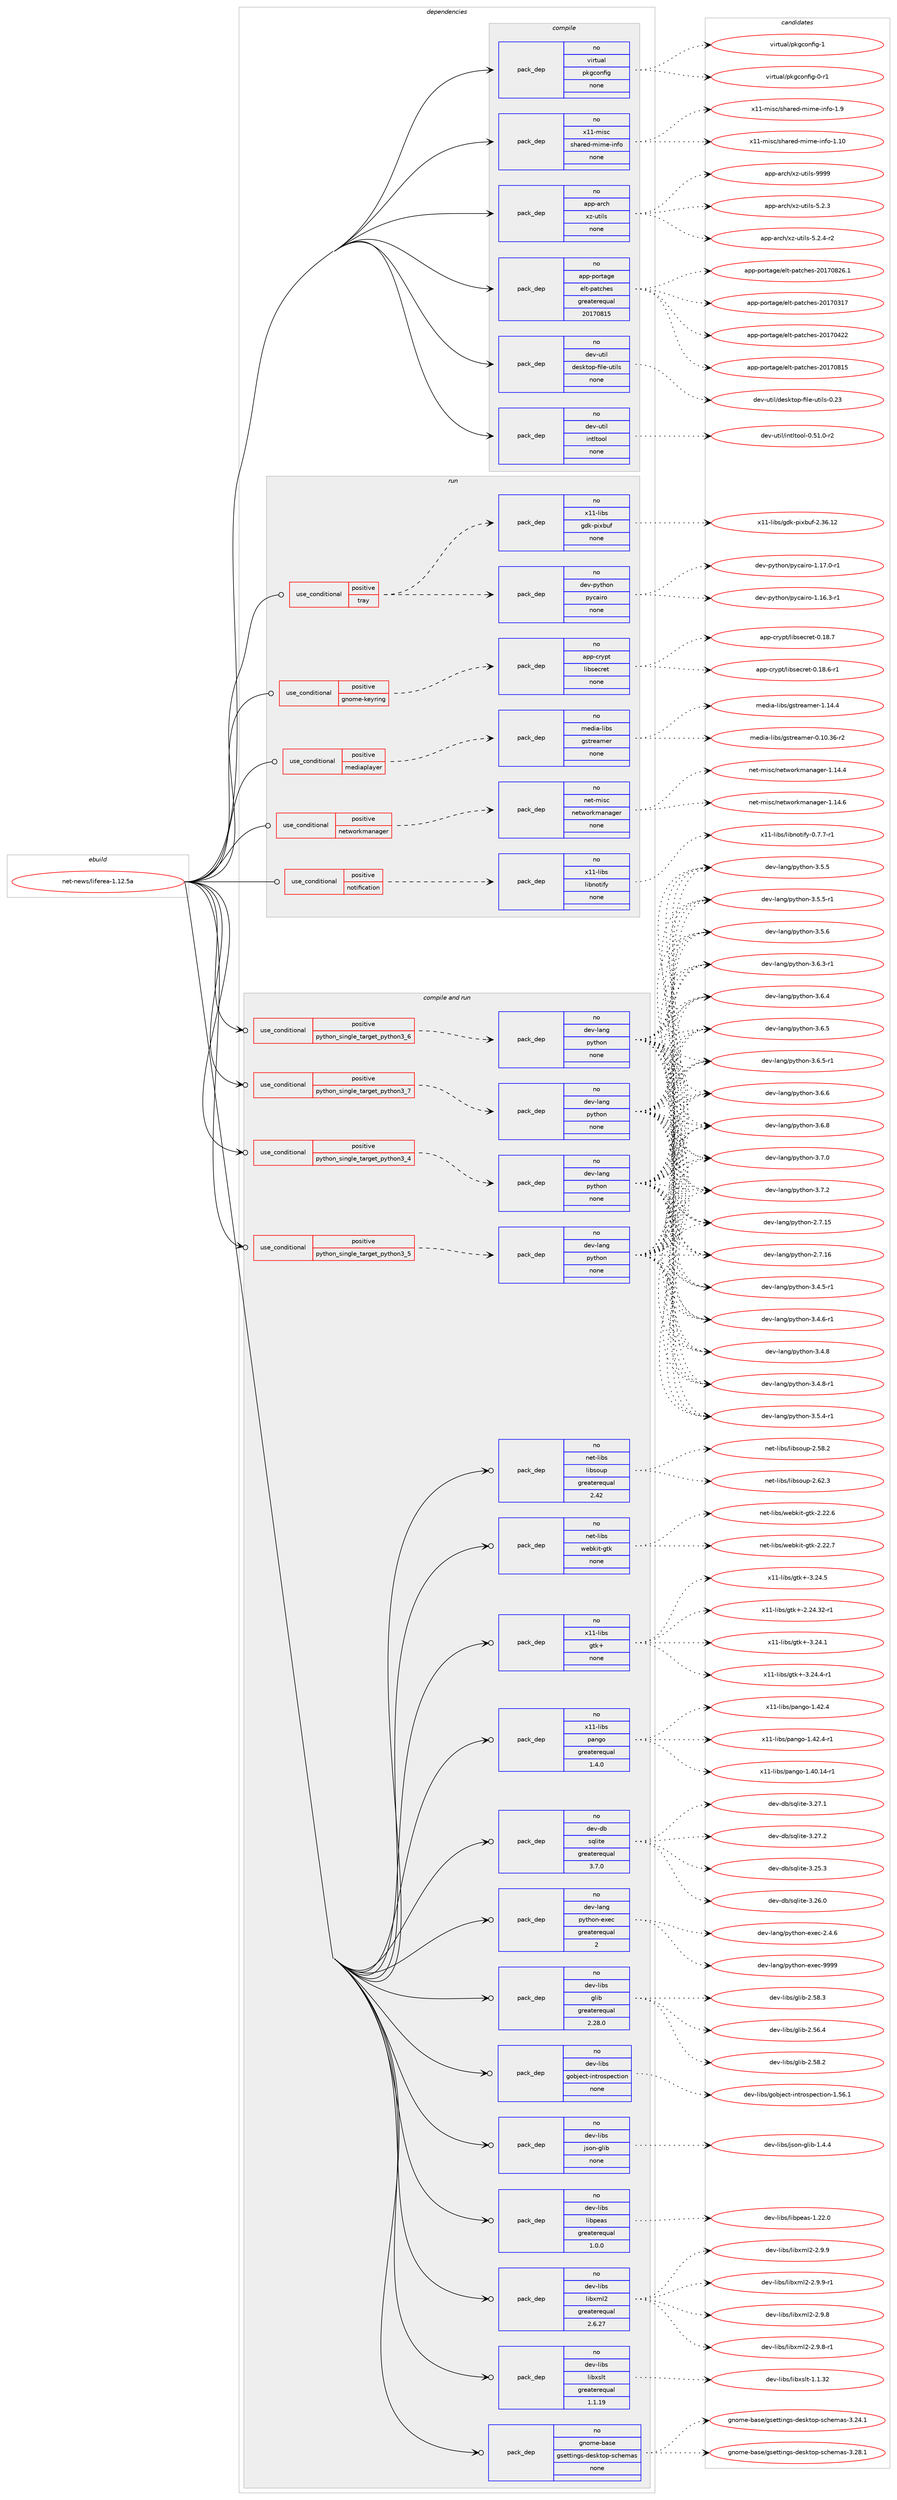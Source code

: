 digraph prolog {

# *************
# Graph options
# *************

newrank=true;
concentrate=true;
compound=true;
graph [rankdir=LR,fontname=Helvetica,fontsize=10,ranksep=1.5];#, ranksep=2.5, nodesep=0.2];
edge  [arrowhead=vee];
node  [fontname=Helvetica,fontsize=10];

# **********
# The ebuild
# **********

subgraph cluster_leftcol {
color=gray;
rank=same;
label=<<i>ebuild</i>>;
id [label="net-news/liferea-1.12.5a", color=red, width=4, href="../net-news/liferea-1.12.5a.svg"];
}

# ****************
# The dependencies
# ****************

subgraph cluster_midcol {
color=gray;
label=<<i>dependencies</i>>;
subgraph cluster_compile {
fillcolor="#eeeeee";
style=filled;
label=<<i>compile</i>>;
subgraph pack1197403 {
dependency1674584 [label=<<TABLE BORDER="0" CELLBORDER="1" CELLSPACING="0" CELLPADDING="4" WIDTH="220"><TR><TD ROWSPAN="6" CELLPADDING="30">pack_dep</TD></TR><TR><TD WIDTH="110">no</TD></TR><TR><TD>app-arch</TD></TR><TR><TD>xz-utils</TD></TR><TR><TD>none</TD></TR><TR><TD></TD></TR></TABLE>>, shape=none, color=blue];
}
id:e -> dependency1674584:w [weight=20,style="solid",arrowhead="vee"];
subgraph pack1197404 {
dependency1674585 [label=<<TABLE BORDER="0" CELLBORDER="1" CELLSPACING="0" CELLPADDING="4" WIDTH="220"><TR><TD ROWSPAN="6" CELLPADDING="30">pack_dep</TD></TR><TR><TD WIDTH="110">no</TD></TR><TR><TD>app-portage</TD></TR><TR><TD>elt-patches</TD></TR><TR><TD>greaterequal</TD></TR><TR><TD>20170815</TD></TR></TABLE>>, shape=none, color=blue];
}
id:e -> dependency1674585:w [weight=20,style="solid",arrowhead="vee"];
subgraph pack1197405 {
dependency1674586 [label=<<TABLE BORDER="0" CELLBORDER="1" CELLSPACING="0" CELLPADDING="4" WIDTH="220"><TR><TD ROWSPAN="6" CELLPADDING="30">pack_dep</TD></TR><TR><TD WIDTH="110">no</TD></TR><TR><TD>dev-util</TD></TR><TR><TD>desktop-file-utils</TD></TR><TR><TD>none</TD></TR><TR><TD></TD></TR></TABLE>>, shape=none, color=blue];
}
id:e -> dependency1674586:w [weight=20,style="solid",arrowhead="vee"];
subgraph pack1197406 {
dependency1674587 [label=<<TABLE BORDER="0" CELLBORDER="1" CELLSPACING="0" CELLPADDING="4" WIDTH="220"><TR><TD ROWSPAN="6" CELLPADDING="30">pack_dep</TD></TR><TR><TD WIDTH="110">no</TD></TR><TR><TD>dev-util</TD></TR><TR><TD>intltool</TD></TR><TR><TD>none</TD></TR><TR><TD></TD></TR></TABLE>>, shape=none, color=blue];
}
id:e -> dependency1674587:w [weight=20,style="solid",arrowhead="vee"];
subgraph pack1197407 {
dependency1674588 [label=<<TABLE BORDER="0" CELLBORDER="1" CELLSPACING="0" CELLPADDING="4" WIDTH="220"><TR><TD ROWSPAN="6" CELLPADDING="30">pack_dep</TD></TR><TR><TD WIDTH="110">no</TD></TR><TR><TD>virtual</TD></TR><TR><TD>pkgconfig</TD></TR><TR><TD>none</TD></TR><TR><TD></TD></TR></TABLE>>, shape=none, color=blue];
}
id:e -> dependency1674588:w [weight=20,style="solid",arrowhead="vee"];
subgraph pack1197408 {
dependency1674589 [label=<<TABLE BORDER="0" CELLBORDER="1" CELLSPACING="0" CELLPADDING="4" WIDTH="220"><TR><TD ROWSPAN="6" CELLPADDING="30">pack_dep</TD></TR><TR><TD WIDTH="110">no</TD></TR><TR><TD>x11-misc</TD></TR><TR><TD>shared-mime-info</TD></TR><TR><TD>none</TD></TR><TR><TD></TD></TR></TABLE>>, shape=none, color=blue];
}
id:e -> dependency1674589:w [weight=20,style="solid",arrowhead="vee"];
}
subgraph cluster_compileandrun {
fillcolor="#eeeeee";
style=filled;
label=<<i>compile and run</i>>;
subgraph cond449824 {
dependency1674590 [label=<<TABLE BORDER="0" CELLBORDER="1" CELLSPACING="0" CELLPADDING="4"><TR><TD ROWSPAN="3" CELLPADDING="10">use_conditional</TD></TR><TR><TD>positive</TD></TR><TR><TD>python_single_target_python3_4</TD></TR></TABLE>>, shape=none, color=red];
subgraph pack1197409 {
dependency1674591 [label=<<TABLE BORDER="0" CELLBORDER="1" CELLSPACING="0" CELLPADDING="4" WIDTH="220"><TR><TD ROWSPAN="6" CELLPADDING="30">pack_dep</TD></TR><TR><TD WIDTH="110">no</TD></TR><TR><TD>dev-lang</TD></TR><TR><TD>python</TD></TR><TR><TD>none</TD></TR><TR><TD></TD></TR></TABLE>>, shape=none, color=blue];
}
dependency1674590:e -> dependency1674591:w [weight=20,style="dashed",arrowhead="vee"];
}
id:e -> dependency1674590:w [weight=20,style="solid",arrowhead="odotvee"];
subgraph cond449825 {
dependency1674592 [label=<<TABLE BORDER="0" CELLBORDER="1" CELLSPACING="0" CELLPADDING="4"><TR><TD ROWSPAN="3" CELLPADDING="10">use_conditional</TD></TR><TR><TD>positive</TD></TR><TR><TD>python_single_target_python3_5</TD></TR></TABLE>>, shape=none, color=red];
subgraph pack1197410 {
dependency1674593 [label=<<TABLE BORDER="0" CELLBORDER="1" CELLSPACING="0" CELLPADDING="4" WIDTH="220"><TR><TD ROWSPAN="6" CELLPADDING="30">pack_dep</TD></TR><TR><TD WIDTH="110">no</TD></TR><TR><TD>dev-lang</TD></TR><TR><TD>python</TD></TR><TR><TD>none</TD></TR><TR><TD></TD></TR></TABLE>>, shape=none, color=blue];
}
dependency1674592:e -> dependency1674593:w [weight=20,style="dashed",arrowhead="vee"];
}
id:e -> dependency1674592:w [weight=20,style="solid",arrowhead="odotvee"];
subgraph cond449826 {
dependency1674594 [label=<<TABLE BORDER="0" CELLBORDER="1" CELLSPACING="0" CELLPADDING="4"><TR><TD ROWSPAN="3" CELLPADDING="10">use_conditional</TD></TR><TR><TD>positive</TD></TR><TR><TD>python_single_target_python3_6</TD></TR></TABLE>>, shape=none, color=red];
subgraph pack1197411 {
dependency1674595 [label=<<TABLE BORDER="0" CELLBORDER="1" CELLSPACING="0" CELLPADDING="4" WIDTH="220"><TR><TD ROWSPAN="6" CELLPADDING="30">pack_dep</TD></TR><TR><TD WIDTH="110">no</TD></TR><TR><TD>dev-lang</TD></TR><TR><TD>python</TD></TR><TR><TD>none</TD></TR><TR><TD></TD></TR></TABLE>>, shape=none, color=blue];
}
dependency1674594:e -> dependency1674595:w [weight=20,style="dashed",arrowhead="vee"];
}
id:e -> dependency1674594:w [weight=20,style="solid",arrowhead="odotvee"];
subgraph cond449827 {
dependency1674596 [label=<<TABLE BORDER="0" CELLBORDER="1" CELLSPACING="0" CELLPADDING="4"><TR><TD ROWSPAN="3" CELLPADDING="10">use_conditional</TD></TR><TR><TD>positive</TD></TR><TR><TD>python_single_target_python3_7</TD></TR></TABLE>>, shape=none, color=red];
subgraph pack1197412 {
dependency1674597 [label=<<TABLE BORDER="0" CELLBORDER="1" CELLSPACING="0" CELLPADDING="4" WIDTH="220"><TR><TD ROWSPAN="6" CELLPADDING="30">pack_dep</TD></TR><TR><TD WIDTH="110">no</TD></TR><TR><TD>dev-lang</TD></TR><TR><TD>python</TD></TR><TR><TD>none</TD></TR><TR><TD></TD></TR></TABLE>>, shape=none, color=blue];
}
dependency1674596:e -> dependency1674597:w [weight=20,style="dashed",arrowhead="vee"];
}
id:e -> dependency1674596:w [weight=20,style="solid",arrowhead="odotvee"];
subgraph pack1197413 {
dependency1674598 [label=<<TABLE BORDER="0" CELLBORDER="1" CELLSPACING="0" CELLPADDING="4" WIDTH="220"><TR><TD ROWSPAN="6" CELLPADDING="30">pack_dep</TD></TR><TR><TD WIDTH="110">no</TD></TR><TR><TD>dev-db</TD></TR><TR><TD>sqlite</TD></TR><TR><TD>greaterequal</TD></TR><TR><TD>3.7.0</TD></TR></TABLE>>, shape=none, color=blue];
}
id:e -> dependency1674598:w [weight=20,style="solid",arrowhead="odotvee"];
subgraph pack1197414 {
dependency1674599 [label=<<TABLE BORDER="0" CELLBORDER="1" CELLSPACING="0" CELLPADDING="4" WIDTH="220"><TR><TD ROWSPAN="6" CELLPADDING="30">pack_dep</TD></TR><TR><TD WIDTH="110">no</TD></TR><TR><TD>dev-lang</TD></TR><TR><TD>python-exec</TD></TR><TR><TD>greaterequal</TD></TR><TR><TD>2</TD></TR></TABLE>>, shape=none, color=blue];
}
id:e -> dependency1674599:w [weight=20,style="solid",arrowhead="odotvee"];
subgraph pack1197415 {
dependency1674600 [label=<<TABLE BORDER="0" CELLBORDER="1" CELLSPACING="0" CELLPADDING="4" WIDTH="220"><TR><TD ROWSPAN="6" CELLPADDING="30">pack_dep</TD></TR><TR><TD WIDTH="110">no</TD></TR><TR><TD>dev-libs</TD></TR><TR><TD>glib</TD></TR><TR><TD>greaterequal</TD></TR><TR><TD>2.28.0</TD></TR></TABLE>>, shape=none, color=blue];
}
id:e -> dependency1674600:w [weight=20,style="solid",arrowhead="odotvee"];
subgraph pack1197416 {
dependency1674601 [label=<<TABLE BORDER="0" CELLBORDER="1" CELLSPACING="0" CELLPADDING="4" WIDTH="220"><TR><TD ROWSPAN="6" CELLPADDING="30">pack_dep</TD></TR><TR><TD WIDTH="110">no</TD></TR><TR><TD>dev-libs</TD></TR><TR><TD>gobject-introspection</TD></TR><TR><TD>none</TD></TR><TR><TD></TD></TR></TABLE>>, shape=none, color=blue];
}
id:e -> dependency1674601:w [weight=20,style="solid",arrowhead="odotvee"];
subgraph pack1197417 {
dependency1674602 [label=<<TABLE BORDER="0" CELLBORDER="1" CELLSPACING="0" CELLPADDING="4" WIDTH="220"><TR><TD ROWSPAN="6" CELLPADDING="30">pack_dep</TD></TR><TR><TD WIDTH="110">no</TD></TR><TR><TD>dev-libs</TD></TR><TR><TD>json-glib</TD></TR><TR><TD>none</TD></TR><TR><TD></TD></TR></TABLE>>, shape=none, color=blue];
}
id:e -> dependency1674602:w [weight=20,style="solid",arrowhead="odotvee"];
subgraph pack1197418 {
dependency1674603 [label=<<TABLE BORDER="0" CELLBORDER="1" CELLSPACING="0" CELLPADDING="4" WIDTH="220"><TR><TD ROWSPAN="6" CELLPADDING="30">pack_dep</TD></TR><TR><TD WIDTH="110">no</TD></TR><TR><TD>dev-libs</TD></TR><TR><TD>libpeas</TD></TR><TR><TD>greaterequal</TD></TR><TR><TD>1.0.0</TD></TR></TABLE>>, shape=none, color=blue];
}
id:e -> dependency1674603:w [weight=20,style="solid",arrowhead="odotvee"];
subgraph pack1197419 {
dependency1674604 [label=<<TABLE BORDER="0" CELLBORDER="1" CELLSPACING="0" CELLPADDING="4" WIDTH="220"><TR><TD ROWSPAN="6" CELLPADDING="30">pack_dep</TD></TR><TR><TD WIDTH="110">no</TD></TR><TR><TD>dev-libs</TD></TR><TR><TD>libxml2</TD></TR><TR><TD>greaterequal</TD></TR><TR><TD>2.6.27</TD></TR></TABLE>>, shape=none, color=blue];
}
id:e -> dependency1674604:w [weight=20,style="solid",arrowhead="odotvee"];
subgraph pack1197420 {
dependency1674605 [label=<<TABLE BORDER="0" CELLBORDER="1" CELLSPACING="0" CELLPADDING="4" WIDTH="220"><TR><TD ROWSPAN="6" CELLPADDING="30">pack_dep</TD></TR><TR><TD WIDTH="110">no</TD></TR><TR><TD>dev-libs</TD></TR><TR><TD>libxslt</TD></TR><TR><TD>greaterequal</TD></TR><TR><TD>1.1.19</TD></TR></TABLE>>, shape=none, color=blue];
}
id:e -> dependency1674605:w [weight=20,style="solid",arrowhead="odotvee"];
subgraph pack1197421 {
dependency1674606 [label=<<TABLE BORDER="0" CELLBORDER="1" CELLSPACING="0" CELLPADDING="4" WIDTH="220"><TR><TD ROWSPAN="6" CELLPADDING="30">pack_dep</TD></TR><TR><TD WIDTH="110">no</TD></TR><TR><TD>gnome-base</TD></TR><TR><TD>gsettings-desktop-schemas</TD></TR><TR><TD>none</TD></TR><TR><TD></TD></TR></TABLE>>, shape=none, color=blue];
}
id:e -> dependency1674606:w [weight=20,style="solid",arrowhead="odotvee"];
subgraph pack1197422 {
dependency1674607 [label=<<TABLE BORDER="0" CELLBORDER="1" CELLSPACING="0" CELLPADDING="4" WIDTH="220"><TR><TD ROWSPAN="6" CELLPADDING="30">pack_dep</TD></TR><TR><TD WIDTH="110">no</TD></TR><TR><TD>net-libs</TD></TR><TR><TD>libsoup</TD></TR><TR><TD>greaterequal</TD></TR><TR><TD>2.42</TD></TR></TABLE>>, shape=none, color=blue];
}
id:e -> dependency1674607:w [weight=20,style="solid",arrowhead="odotvee"];
subgraph pack1197423 {
dependency1674608 [label=<<TABLE BORDER="0" CELLBORDER="1" CELLSPACING="0" CELLPADDING="4" WIDTH="220"><TR><TD ROWSPAN="6" CELLPADDING="30">pack_dep</TD></TR><TR><TD WIDTH="110">no</TD></TR><TR><TD>net-libs</TD></TR><TR><TD>webkit-gtk</TD></TR><TR><TD>none</TD></TR><TR><TD></TD></TR></TABLE>>, shape=none, color=blue];
}
id:e -> dependency1674608:w [weight=20,style="solid",arrowhead="odotvee"];
subgraph pack1197424 {
dependency1674609 [label=<<TABLE BORDER="0" CELLBORDER="1" CELLSPACING="0" CELLPADDING="4" WIDTH="220"><TR><TD ROWSPAN="6" CELLPADDING="30">pack_dep</TD></TR><TR><TD WIDTH="110">no</TD></TR><TR><TD>x11-libs</TD></TR><TR><TD>gtk+</TD></TR><TR><TD>none</TD></TR><TR><TD></TD></TR></TABLE>>, shape=none, color=blue];
}
id:e -> dependency1674609:w [weight=20,style="solid",arrowhead="odotvee"];
subgraph pack1197425 {
dependency1674610 [label=<<TABLE BORDER="0" CELLBORDER="1" CELLSPACING="0" CELLPADDING="4" WIDTH="220"><TR><TD ROWSPAN="6" CELLPADDING="30">pack_dep</TD></TR><TR><TD WIDTH="110">no</TD></TR><TR><TD>x11-libs</TD></TR><TR><TD>pango</TD></TR><TR><TD>greaterequal</TD></TR><TR><TD>1.4.0</TD></TR></TABLE>>, shape=none, color=blue];
}
id:e -> dependency1674610:w [weight=20,style="solid",arrowhead="odotvee"];
}
subgraph cluster_run {
fillcolor="#eeeeee";
style=filled;
label=<<i>run</i>>;
subgraph cond449828 {
dependency1674611 [label=<<TABLE BORDER="0" CELLBORDER="1" CELLSPACING="0" CELLPADDING="4"><TR><TD ROWSPAN="3" CELLPADDING="10">use_conditional</TD></TR><TR><TD>positive</TD></TR><TR><TD>gnome-keyring</TD></TR></TABLE>>, shape=none, color=red];
subgraph pack1197426 {
dependency1674612 [label=<<TABLE BORDER="0" CELLBORDER="1" CELLSPACING="0" CELLPADDING="4" WIDTH="220"><TR><TD ROWSPAN="6" CELLPADDING="30">pack_dep</TD></TR><TR><TD WIDTH="110">no</TD></TR><TR><TD>app-crypt</TD></TR><TR><TD>libsecret</TD></TR><TR><TD>none</TD></TR><TR><TD></TD></TR></TABLE>>, shape=none, color=blue];
}
dependency1674611:e -> dependency1674612:w [weight=20,style="dashed",arrowhead="vee"];
}
id:e -> dependency1674611:w [weight=20,style="solid",arrowhead="odot"];
subgraph cond449829 {
dependency1674613 [label=<<TABLE BORDER="0" CELLBORDER="1" CELLSPACING="0" CELLPADDING="4"><TR><TD ROWSPAN="3" CELLPADDING="10">use_conditional</TD></TR><TR><TD>positive</TD></TR><TR><TD>mediaplayer</TD></TR></TABLE>>, shape=none, color=red];
subgraph pack1197427 {
dependency1674614 [label=<<TABLE BORDER="0" CELLBORDER="1" CELLSPACING="0" CELLPADDING="4" WIDTH="220"><TR><TD ROWSPAN="6" CELLPADDING="30">pack_dep</TD></TR><TR><TD WIDTH="110">no</TD></TR><TR><TD>media-libs</TD></TR><TR><TD>gstreamer</TD></TR><TR><TD>none</TD></TR><TR><TD></TD></TR></TABLE>>, shape=none, color=blue];
}
dependency1674613:e -> dependency1674614:w [weight=20,style="dashed",arrowhead="vee"];
}
id:e -> dependency1674613:w [weight=20,style="solid",arrowhead="odot"];
subgraph cond449830 {
dependency1674615 [label=<<TABLE BORDER="0" CELLBORDER="1" CELLSPACING="0" CELLPADDING="4"><TR><TD ROWSPAN="3" CELLPADDING="10">use_conditional</TD></TR><TR><TD>positive</TD></TR><TR><TD>networkmanager</TD></TR></TABLE>>, shape=none, color=red];
subgraph pack1197428 {
dependency1674616 [label=<<TABLE BORDER="0" CELLBORDER="1" CELLSPACING="0" CELLPADDING="4" WIDTH="220"><TR><TD ROWSPAN="6" CELLPADDING="30">pack_dep</TD></TR><TR><TD WIDTH="110">no</TD></TR><TR><TD>net-misc</TD></TR><TR><TD>networkmanager</TD></TR><TR><TD>none</TD></TR><TR><TD></TD></TR></TABLE>>, shape=none, color=blue];
}
dependency1674615:e -> dependency1674616:w [weight=20,style="dashed",arrowhead="vee"];
}
id:e -> dependency1674615:w [weight=20,style="solid",arrowhead="odot"];
subgraph cond449831 {
dependency1674617 [label=<<TABLE BORDER="0" CELLBORDER="1" CELLSPACING="0" CELLPADDING="4"><TR><TD ROWSPAN="3" CELLPADDING="10">use_conditional</TD></TR><TR><TD>positive</TD></TR><TR><TD>notification</TD></TR></TABLE>>, shape=none, color=red];
subgraph pack1197429 {
dependency1674618 [label=<<TABLE BORDER="0" CELLBORDER="1" CELLSPACING="0" CELLPADDING="4" WIDTH="220"><TR><TD ROWSPAN="6" CELLPADDING="30">pack_dep</TD></TR><TR><TD WIDTH="110">no</TD></TR><TR><TD>x11-libs</TD></TR><TR><TD>libnotify</TD></TR><TR><TD>none</TD></TR><TR><TD></TD></TR></TABLE>>, shape=none, color=blue];
}
dependency1674617:e -> dependency1674618:w [weight=20,style="dashed",arrowhead="vee"];
}
id:e -> dependency1674617:w [weight=20,style="solid",arrowhead="odot"];
subgraph cond449832 {
dependency1674619 [label=<<TABLE BORDER="0" CELLBORDER="1" CELLSPACING="0" CELLPADDING="4"><TR><TD ROWSPAN="3" CELLPADDING="10">use_conditional</TD></TR><TR><TD>positive</TD></TR><TR><TD>tray</TD></TR></TABLE>>, shape=none, color=red];
subgraph pack1197430 {
dependency1674620 [label=<<TABLE BORDER="0" CELLBORDER="1" CELLSPACING="0" CELLPADDING="4" WIDTH="220"><TR><TD ROWSPAN="6" CELLPADDING="30">pack_dep</TD></TR><TR><TD WIDTH="110">no</TD></TR><TR><TD>dev-python</TD></TR><TR><TD>pycairo</TD></TR><TR><TD>none</TD></TR><TR><TD></TD></TR></TABLE>>, shape=none, color=blue];
}
dependency1674619:e -> dependency1674620:w [weight=20,style="dashed",arrowhead="vee"];
subgraph pack1197431 {
dependency1674621 [label=<<TABLE BORDER="0" CELLBORDER="1" CELLSPACING="0" CELLPADDING="4" WIDTH="220"><TR><TD ROWSPAN="6" CELLPADDING="30">pack_dep</TD></TR><TR><TD WIDTH="110">no</TD></TR><TR><TD>x11-libs</TD></TR><TR><TD>gdk-pixbuf</TD></TR><TR><TD>none</TD></TR><TR><TD></TD></TR></TABLE>>, shape=none, color=blue];
}
dependency1674619:e -> dependency1674621:w [weight=20,style="dashed",arrowhead="vee"];
}
id:e -> dependency1674619:w [weight=20,style="solid",arrowhead="odot"];
}
}

# **************
# The candidates
# **************

subgraph cluster_choices {
rank=same;
color=gray;
label=<<i>candidates</i>>;

subgraph choice1197403 {
color=black;
nodesep=1;
choice971121124597114991044712012245117116105108115455346504651 [label="app-arch/xz-utils-5.2.3", color=red, width=4,href="../app-arch/xz-utils-5.2.3.svg"];
choice9711211245971149910447120122451171161051081154553465046524511450 [label="app-arch/xz-utils-5.2.4-r2", color=red, width=4,href="../app-arch/xz-utils-5.2.4-r2.svg"];
choice9711211245971149910447120122451171161051081154557575757 [label="app-arch/xz-utils-9999", color=red, width=4,href="../app-arch/xz-utils-9999.svg"];
dependency1674584:e -> choice971121124597114991044712012245117116105108115455346504651:w [style=dotted,weight="100"];
dependency1674584:e -> choice9711211245971149910447120122451171161051081154553465046524511450:w [style=dotted,weight="100"];
dependency1674584:e -> choice9711211245971149910447120122451171161051081154557575757:w [style=dotted,weight="100"];
}
subgraph choice1197404 {
color=black;
nodesep=1;
choice97112112451121111141169710310147101108116451129711699104101115455048495548514955 [label="app-portage/elt-patches-20170317", color=red, width=4,href="../app-portage/elt-patches-20170317.svg"];
choice97112112451121111141169710310147101108116451129711699104101115455048495548525050 [label="app-portage/elt-patches-20170422", color=red, width=4,href="../app-portage/elt-patches-20170422.svg"];
choice97112112451121111141169710310147101108116451129711699104101115455048495548564953 [label="app-portage/elt-patches-20170815", color=red, width=4,href="../app-portage/elt-patches-20170815.svg"];
choice971121124511211111411697103101471011081164511297116991041011154550484955485650544649 [label="app-portage/elt-patches-20170826.1", color=red, width=4,href="../app-portage/elt-patches-20170826.1.svg"];
dependency1674585:e -> choice97112112451121111141169710310147101108116451129711699104101115455048495548514955:w [style=dotted,weight="100"];
dependency1674585:e -> choice97112112451121111141169710310147101108116451129711699104101115455048495548525050:w [style=dotted,weight="100"];
dependency1674585:e -> choice97112112451121111141169710310147101108116451129711699104101115455048495548564953:w [style=dotted,weight="100"];
dependency1674585:e -> choice971121124511211111411697103101471011081164511297116991041011154550484955485650544649:w [style=dotted,weight="100"];
}
subgraph choice1197405 {
color=black;
nodesep=1;
choice100101118451171161051084710010111510711611111245102105108101451171161051081154548465051 [label="dev-util/desktop-file-utils-0.23", color=red, width=4,href="../dev-util/desktop-file-utils-0.23.svg"];
dependency1674586:e -> choice100101118451171161051084710010111510711611111245102105108101451171161051081154548465051:w [style=dotted,weight="100"];
}
subgraph choice1197406 {
color=black;
nodesep=1;
choice1001011184511711610510847105110116108116111111108454846534946484511450 [label="dev-util/intltool-0.51.0-r2", color=red, width=4,href="../dev-util/intltool-0.51.0-r2.svg"];
dependency1674587:e -> choice1001011184511711610510847105110116108116111111108454846534946484511450:w [style=dotted,weight="100"];
}
subgraph choice1197407 {
color=black;
nodesep=1;
choice11810511411611797108471121071039911111010210510345484511449 [label="virtual/pkgconfig-0-r1", color=red, width=4,href="../virtual/pkgconfig-0-r1.svg"];
choice1181051141161179710847112107103991111101021051034549 [label="virtual/pkgconfig-1", color=red, width=4,href="../virtual/pkgconfig-1.svg"];
dependency1674588:e -> choice11810511411611797108471121071039911111010210510345484511449:w [style=dotted,weight="100"];
dependency1674588:e -> choice1181051141161179710847112107103991111101021051034549:w [style=dotted,weight="100"];
}
subgraph choice1197408 {
color=black;
nodesep=1;
choice12049494510910511599471151049711410110045109105109101451051101021114549464948 [label="x11-misc/shared-mime-info-1.10", color=red, width=4,href="../x11-misc/shared-mime-info-1.10.svg"];
choice120494945109105115994711510497114101100451091051091014510511010211145494657 [label="x11-misc/shared-mime-info-1.9", color=red, width=4,href="../x11-misc/shared-mime-info-1.9.svg"];
dependency1674589:e -> choice12049494510910511599471151049711410110045109105109101451051101021114549464948:w [style=dotted,weight="100"];
dependency1674589:e -> choice120494945109105115994711510497114101100451091051091014510511010211145494657:w [style=dotted,weight="100"];
}
subgraph choice1197409 {
color=black;
nodesep=1;
choice10010111845108971101034711212111610411111045504655464953 [label="dev-lang/python-2.7.15", color=red, width=4,href="../dev-lang/python-2.7.15.svg"];
choice10010111845108971101034711212111610411111045504655464954 [label="dev-lang/python-2.7.16", color=red, width=4,href="../dev-lang/python-2.7.16.svg"];
choice1001011184510897110103471121211161041111104551465246534511449 [label="dev-lang/python-3.4.5-r1", color=red, width=4,href="../dev-lang/python-3.4.5-r1.svg"];
choice1001011184510897110103471121211161041111104551465246544511449 [label="dev-lang/python-3.4.6-r1", color=red, width=4,href="../dev-lang/python-3.4.6-r1.svg"];
choice100101118451089711010347112121116104111110455146524656 [label="dev-lang/python-3.4.8", color=red, width=4,href="../dev-lang/python-3.4.8.svg"];
choice1001011184510897110103471121211161041111104551465246564511449 [label="dev-lang/python-3.4.8-r1", color=red, width=4,href="../dev-lang/python-3.4.8-r1.svg"];
choice1001011184510897110103471121211161041111104551465346524511449 [label="dev-lang/python-3.5.4-r1", color=red, width=4,href="../dev-lang/python-3.5.4-r1.svg"];
choice100101118451089711010347112121116104111110455146534653 [label="dev-lang/python-3.5.5", color=red, width=4,href="../dev-lang/python-3.5.5.svg"];
choice1001011184510897110103471121211161041111104551465346534511449 [label="dev-lang/python-3.5.5-r1", color=red, width=4,href="../dev-lang/python-3.5.5-r1.svg"];
choice100101118451089711010347112121116104111110455146534654 [label="dev-lang/python-3.5.6", color=red, width=4,href="../dev-lang/python-3.5.6.svg"];
choice1001011184510897110103471121211161041111104551465446514511449 [label="dev-lang/python-3.6.3-r1", color=red, width=4,href="../dev-lang/python-3.6.3-r1.svg"];
choice100101118451089711010347112121116104111110455146544652 [label="dev-lang/python-3.6.4", color=red, width=4,href="../dev-lang/python-3.6.4.svg"];
choice100101118451089711010347112121116104111110455146544653 [label="dev-lang/python-3.6.5", color=red, width=4,href="../dev-lang/python-3.6.5.svg"];
choice1001011184510897110103471121211161041111104551465446534511449 [label="dev-lang/python-3.6.5-r1", color=red, width=4,href="../dev-lang/python-3.6.5-r1.svg"];
choice100101118451089711010347112121116104111110455146544654 [label="dev-lang/python-3.6.6", color=red, width=4,href="../dev-lang/python-3.6.6.svg"];
choice100101118451089711010347112121116104111110455146544656 [label="dev-lang/python-3.6.8", color=red, width=4,href="../dev-lang/python-3.6.8.svg"];
choice100101118451089711010347112121116104111110455146554648 [label="dev-lang/python-3.7.0", color=red, width=4,href="../dev-lang/python-3.7.0.svg"];
choice100101118451089711010347112121116104111110455146554650 [label="dev-lang/python-3.7.2", color=red, width=4,href="../dev-lang/python-3.7.2.svg"];
dependency1674591:e -> choice10010111845108971101034711212111610411111045504655464953:w [style=dotted,weight="100"];
dependency1674591:e -> choice10010111845108971101034711212111610411111045504655464954:w [style=dotted,weight="100"];
dependency1674591:e -> choice1001011184510897110103471121211161041111104551465246534511449:w [style=dotted,weight="100"];
dependency1674591:e -> choice1001011184510897110103471121211161041111104551465246544511449:w [style=dotted,weight="100"];
dependency1674591:e -> choice100101118451089711010347112121116104111110455146524656:w [style=dotted,weight="100"];
dependency1674591:e -> choice1001011184510897110103471121211161041111104551465246564511449:w [style=dotted,weight="100"];
dependency1674591:e -> choice1001011184510897110103471121211161041111104551465346524511449:w [style=dotted,weight="100"];
dependency1674591:e -> choice100101118451089711010347112121116104111110455146534653:w [style=dotted,weight="100"];
dependency1674591:e -> choice1001011184510897110103471121211161041111104551465346534511449:w [style=dotted,weight="100"];
dependency1674591:e -> choice100101118451089711010347112121116104111110455146534654:w [style=dotted,weight="100"];
dependency1674591:e -> choice1001011184510897110103471121211161041111104551465446514511449:w [style=dotted,weight="100"];
dependency1674591:e -> choice100101118451089711010347112121116104111110455146544652:w [style=dotted,weight="100"];
dependency1674591:e -> choice100101118451089711010347112121116104111110455146544653:w [style=dotted,weight="100"];
dependency1674591:e -> choice1001011184510897110103471121211161041111104551465446534511449:w [style=dotted,weight="100"];
dependency1674591:e -> choice100101118451089711010347112121116104111110455146544654:w [style=dotted,weight="100"];
dependency1674591:e -> choice100101118451089711010347112121116104111110455146544656:w [style=dotted,weight="100"];
dependency1674591:e -> choice100101118451089711010347112121116104111110455146554648:w [style=dotted,weight="100"];
dependency1674591:e -> choice100101118451089711010347112121116104111110455146554650:w [style=dotted,weight="100"];
}
subgraph choice1197410 {
color=black;
nodesep=1;
choice10010111845108971101034711212111610411111045504655464953 [label="dev-lang/python-2.7.15", color=red, width=4,href="../dev-lang/python-2.7.15.svg"];
choice10010111845108971101034711212111610411111045504655464954 [label="dev-lang/python-2.7.16", color=red, width=4,href="../dev-lang/python-2.7.16.svg"];
choice1001011184510897110103471121211161041111104551465246534511449 [label="dev-lang/python-3.4.5-r1", color=red, width=4,href="../dev-lang/python-3.4.5-r1.svg"];
choice1001011184510897110103471121211161041111104551465246544511449 [label="dev-lang/python-3.4.6-r1", color=red, width=4,href="../dev-lang/python-3.4.6-r1.svg"];
choice100101118451089711010347112121116104111110455146524656 [label="dev-lang/python-3.4.8", color=red, width=4,href="../dev-lang/python-3.4.8.svg"];
choice1001011184510897110103471121211161041111104551465246564511449 [label="dev-lang/python-3.4.8-r1", color=red, width=4,href="../dev-lang/python-3.4.8-r1.svg"];
choice1001011184510897110103471121211161041111104551465346524511449 [label="dev-lang/python-3.5.4-r1", color=red, width=4,href="../dev-lang/python-3.5.4-r1.svg"];
choice100101118451089711010347112121116104111110455146534653 [label="dev-lang/python-3.5.5", color=red, width=4,href="../dev-lang/python-3.5.5.svg"];
choice1001011184510897110103471121211161041111104551465346534511449 [label="dev-lang/python-3.5.5-r1", color=red, width=4,href="../dev-lang/python-3.5.5-r1.svg"];
choice100101118451089711010347112121116104111110455146534654 [label="dev-lang/python-3.5.6", color=red, width=4,href="../dev-lang/python-3.5.6.svg"];
choice1001011184510897110103471121211161041111104551465446514511449 [label="dev-lang/python-3.6.3-r1", color=red, width=4,href="../dev-lang/python-3.6.3-r1.svg"];
choice100101118451089711010347112121116104111110455146544652 [label="dev-lang/python-3.6.4", color=red, width=4,href="../dev-lang/python-3.6.4.svg"];
choice100101118451089711010347112121116104111110455146544653 [label="dev-lang/python-3.6.5", color=red, width=4,href="../dev-lang/python-3.6.5.svg"];
choice1001011184510897110103471121211161041111104551465446534511449 [label="dev-lang/python-3.6.5-r1", color=red, width=4,href="../dev-lang/python-3.6.5-r1.svg"];
choice100101118451089711010347112121116104111110455146544654 [label="dev-lang/python-3.6.6", color=red, width=4,href="../dev-lang/python-3.6.6.svg"];
choice100101118451089711010347112121116104111110455146544656 [label="dev-lang/python-3.6.8", color=red, width=4,href="../dev-lang/python-3.6.8.svg"];
choice100101118451089711010347112121116104111110455146554648 [label="dev-lang/python-3.7.0", color=red, width=4,href="../dev-lang/python-3.7.0.svg"];
choice100101118451089711010347112121116104111110455146554650 [label="dev-lang/python-3.7.2", color=red, width=4,href="../dev-lang/python-3.7.2.svg"];
dependency1674593:e -> choice10010111845108971101034711212111610411111045504655464953:w [style=dotted,weight="100"];
dependency1674593:e -> choice10010111845108971101034711212111610411111045504655464954:w [style=dotted,weight="100"];
dependency1674593:e -> choice1001011184510897110103471121211161041111104551465246534511449:w [style=dotted,weight="100"];
dependency1674593:e -> choice1001011184510897110103471121211161041111104551465246544511449:w [style=dotted,weight="100"];
dependency1674593:e -> choice100101118451089711010347112121116104111110455146524656:w [style=dotted,weight="100"];
dependency1674593:e -> choice1001011184510897110103471121211161041111104551465246564511449:w [style=dotted,weight="100"];
dependency1674593:e -> choice1001011184510897110103471121211161041111104551465346524511449:w [style=dotted,weight="100"];
dependency1674593:e -> choice100101118451089711010347112121116104111110455146534653:w [style=dotted,weight="100"];
dependency1674593:e -> choice1001011184510897110103471121211161041111104551465346534511449:w [style=dotted,weight="100"];
dependency1674593:e -> choice100101118451089711010347112121116104111110455146534654:w [style=dotted,weight="100"];
dependency1674593:e -> choice1001011184510897110103471121211161041111104551465446514511449:w [style=dotted,weight="100"];
dependency1674593:e -> choice100101118451089711010347112121116104111110455146544652:w [style=dotted,weight="100"];
dependency1674593:e -> choice100101118451089711010347112121116104111110455146544653:w [style=dotted,weight="100"];
dependency1674593:e -> choice1001011184510897110103471121211161041111104551465446534511449:w [style=dotted,weight="100"];
dependency1674593:e -> choice100101118451089711010347112121116104111110455146544654:w [style=dotted,weight="100"];
dependency1674593:e -> choice100101118451089711010347112121116104111110455146544656:w [style=dotted,weight="100"];
dependency1674593:e -> choice100101118451089711010347112121116104111110455146554648:w [style=dotted,weight="100"];
dependency1674593:e -> choice100101118451089711010347112121116104111110455146554650:w [style=dotted,weight="100"];
}
subgraph choice1197411 {
color=black;
nodesep=1;
choice10010111845108971101034711212111610411111045504655464953 [label="dev-lang/python-2.7.15", color=red, width=4,href="../dev-lang/python-2.7.15.svg"];
choice10010111845108971101034711212111610411111045504655464954 [label="dev-lang/python-2.7.16", color=red, width=4,href="../dev-lang/python-2.7.16.svg"];
choice1001011184510897110103471121211161041111104551465246534511449 [label="dev-lang/python-3.4.5-r1", color=red, width=4,href="../dev-lang/python-3.4.5-r1.svg"];
choice1001011184510897110103471121211161041111104551465246544511449 [label="dev-lang/python-3.4.6-r1", color=red, width=4,href="../dev-lang/python-3.4.6-r1.svg"];
choice100101118451089711010347112121116104111110455146524656 [label="dev-lang/python-3.4.8", color=red, width=4,href="../dev-lang/python-3.4.8.svg"];
choice1001011184510897110103471121211161041111104551465246564511449 [label="dev-lang/python-3.4.8-r1", color=red, width=4,href="../dev-lang/python-3.4.8-r1.svg"];
choice1001011184510897110103471121211161041111104551465346524511449 [label="dev-lang/python-3.5.4-r1", color=red, width=4,href="../dev-lang/python-3.5.4-r1.svg"];
choice100101118451089711010347112121116104111110455146534653 [label="dev-lang/python-3.5.5", color=red, width=4,href="../dev-lang/python-3.5.5.svg"];
choice1001011184510897110103471121211161041111104551465346534511449 [label="dev-lang/python-3.5.5-r1", color=red, width=4,href="../dev-lang/python-3.5.5-r1.svg"];
choice100101118451089711010347112121116104111110455146534654 [label="dev-lang/python-3.5.6", color=red, width=4,href="../dev-lang/python-3.5.6.svg"];
choice1001011184510897110103471121211161041111104551465446514511449 [label="dev-lang/python-3.6.3-r1", color=red, width=4,href="../dev-lang/python-3.6.3-r1.svg"];
choice100101118451089711010347112121116104111110455146544652 [label="dev-lang/python-3.6.4", color=red, width=4,href="../dev-lang/python-3.6.4.svg"];
choice100101118451089711010347112121116104111110455146544653 [label="dev-lang/python-3.6.5", color=red, width=4,href="../dev-lang/python-3.6.5.svg"];
choice1001011184510897110103471121211161041111104551465446534511449 [label="dev-lang/python-3.6.5-r1", color=red, width=4,href="../dev-lang/python-3.6.5-r1.svg"];
choice100101118451089711010347112121116104111110455146544654 [label="dev-lang/python-3.6.6", color=red, width=4,href="../dev-lang/python-3.6.6.svg"];
choice100101118451089711010347112121116104111110455146544656 [label="dev-lang/python-3.6.8", color=red, width=4,href="../dev-lang/python-3.6.8.svg"];
choice100101118451089711010347112121116104111110455146554648 [label="dev-lang/python-3.7.0", color=red, width=4,href="../dev-lang/python-3.7.0.svg"];
choice100101118451089711010347112121116104111110455146554650 [label="dev-lang/python-3.7.2", color=red, width=4,href="../dev-lang/python-3.7.2.svg"];
dependency1674595:e -> choice10010111845108971101034711212111610411111045504655464953:w [style=dotted,weight="100"];
dependency1674595:e -> choice10010111845108971101034711212111610411111045504655464954:w [style=dotted,weight="100"];
dependency1674595:e -> choice1001011184510897110103471121211161041111104551465246534511449:w [style=dotted,weight="100"];
dependency1674595:e -> choice1001011184510897110103471121211161041111104551465246544511449:w [style=dotted,weight="100"];
dependency1674595:e -> choice100101118451089711010347112121116104111110455146524656:w [style=dotted,weight="100"];
dependency1674595:e -> choice1001011184510897110103471121211161041111104551465246564511449:w [style=dotted,weight="100"];
dependency1674595:e -> choice1001011184510897110103471121211161041111104551465346524511449:w [style=dotted,weight="100"];
dependency1674595:e -> choice100101118451089711010347112121116104111110455146534653:w [style=dotted,weight="100"];
dependency1674595:e -> choice1001011184510897110103471121211161041111104551465346534511449:w [style=dotted,weight="100"];
dependency1674595:e -> choice100101118451089711010347112121116104111110455146534654:w [style=dotted,weight="100"];
dependency1674595:e -> choice1001011184510897110103471121211161041111104551465446514511449:w [style=dotted,weight="100"];
dependency1674595:e -> choice100101118451089711010347112121116104111110455146544652:w [style=dotted,weight="100"];
dependency1674595:e -> choice100101118451089711010347112121116104111110455146544653:w [style=dotted,weight="100"];
dependency1674595:e -> choice1001011184510897110103471121211161041111104551465446534511449:w [style=dotted,weight="100"];
dependency1674595:e -> choice100101118451089711010347112121116104111110455146544654:w [style=dotted,weight="100"];
dependency1674595:e -> choice100101118451089711010347112121116104111110455146544656:w [style=dotted,weight="100"];
dependency1674595:e -> choice100101118451089711010347112121116104111110455146554648:w [style=dotted,weight="100"];
dependency1674595:e -> choice100101118451089711010347112121116104111110455146554650:w [style=dotted,weight="100"];
}
subgraph choice1197412 {
color=black;
nodesep=1;
choice10010111845108971101034711212111610411111045504655464953 [label="dev-lang/python-2.7.15", color=red, width=4,href="../dev-lang/python-2.7.15.svg"];
choice10010111845108971101034711212111610411111045504655464954 [label="dev-lang/python-2.7.16", color=red, width=4,href="../dev-lang/python-2.7.16.svg"];
choice1001011184510897110103471121211161041111104551465246534511449 [label="dev-lang/python-3.4.5-r1", color=red, width=4,href="../dev-lang/python-3.4.5-r1.svg"];
choice1001011184510897110103471121211161041111104551465246544511449 [label="dev-lang/python-3.4.6-r1", color=red, width=4,href="../dev-lang/python-3.4.6-r1.svg"];
choice100101118451089711010347112121116104111110455146524656 [label="dev-lang/python-3.4.8", color=red, width=4,href="../dev-lang/python-3.4.8.svg"];
choice1001011184510897110103471121211161041111104551465246564511449 [label="dev-lang/python-3.4.8-r1", color=red, width=4,href="../dev-lang/python-3.4.8-r1.svg"];
choice1001011184510897110103471121211161041111104551465346524511449 [label="dev-lang/python-3.5.4-r1", color=red, width=4,href="../dev-lang/python-3.5.4-r1.svg"];
choice100101118451089711010347112121116104111110455146534653 [label="dev-lang/python-3.5.5", color=red, width=4,href="../dev-lang/python-3.5.5.svg"];
choice1001011184510897110103471121211161041111104551465346534511449 [label="dev-lang/python-3.5.5-r1", color=red, width=4,href="../dev-lang/python-3.5.5-r1.svg"];
choice100101118451089711010347112121116104111110455146534654 [label="dev-lang/python-3.5.6", color=red, width=4,href="../dev-lang/python-3.5.6.svg"];
choice1001011184510897110103471121211161041111104551465446514511449 [label="dev-lang/python-3.6.3-r1", color=red, width=4,href="../dev-lang/python-3.6.3-r1.svg"];
choice100101118451089711010347112121116104111110455146544652 [label="dev-lang/python-3.6.4", color=red, width=4,href="../dev-lang/python-3.6.4.svg"];
choice100101118451089711010347112121116104111110455146544653 [label="dev-lang/python-3.6.5", color=red, width=4,href="../dev-lang/python-3.6.5.svg"];
choice1001011184510897110103471121211161041111104551465446534511449 [label="dev-lang/python-3.6.5-r1", color=red, width=4,href="../dev-lang/python-3.6.5-r1.svg"];
choice100101118451089711010347112121116104111110455146544654 [label="dev-lang/python-3.6.6", color=red, width=4,href="../dev-lang/python-3.6.6.svg"];
choice100101118451089711010347112121116104111110455146544656 [label="dev-lang/python-3.6.8", color=red, width=4,href="../dev-lang/python-3.6.8.svg"];
choice100101118451089711010347112121116104111110455146554648 [label="dev-lang/python-3.7.0", color=red, width=4,href="../dev-lang/python-3.7.0.svg"];
choice100101118451089711010347112121116104111110455146554650 [label="dev-lang/python-3.7.2", color=red, width=4,href="../dev-lang/python-3.7.2.svg"];
dependency1674597:e -> choice10010111845108971101034711212111610411111045504655464953:w [style=dotted,weight="100"];
dependency1674597:e -> choice10010111845108971101034711212111610411111045504655464954:w [style=dotted,weight="100"];
dependency1674597:e -> choice1001011184510897110103471121211161041111104551465246534511449:w [style=dotted,weight="100"];
dependency1674597:e -> choice1001011184510897110103471121211161041111104551465246544511449:w [style=dotted,weight="100"];
dependency1674597:e -> choice100101118451089711010347112121116104111110455146524656:w [style=dotted,weight="100"];
dependency1674597:e -> choice1001011184510897110103471121211161041111104551465246564511449:w [style=dotted,weight="100"];
dependency1674597:e -> choice1001011184510897110103471121211161041111104551465346524511449:w [style=dotted,weight="100"];
dependency1674597:e -> choice100101118451089711010347112121116104111110455146534653:w [style=dotted,weight="100"];
dependency1674597:e -> choice1001011184510897110103471121211161041111104551465346534511449:w [style=dotted,weight="100"];
dependency1674597:e -> choice100101118451089711010347112121116104111110455146534654:w [style=dotted,weight="100"];
dependency1674597:e -> choice1001011184510897110103471121211161041111104551465446514511449:w [style=dotted,weight="100"];
dependency1674597:e -> choice100101118451089711010347112121116104111110455146544652:w [style=dotted,weight="100"];
dependency1674597:e -> choice100101118451089711010347112121116104111110455146544653:w [style=dotted,weight="100"];
dependency1674597:e -> choice1001011184510897110103471121211161041111104551465446534511449:w [style=dotted,weight="100"];
dependency1674597:e -> choice100101118451089711010347112121116104111110455146544654:w [style=dotted,weight="100"];
dependency1674597:e -> choice100101118451089711010347112121116104111110455146544656:w [style=dotted,weight="100"];
dependency1674597:e -> choice100101118451089711010347112121116104111110455146554648:w [style=dotted,weight="100"];
dependency1674597:e -> choice100101118451089711010347112121116104111110455146554650:w [style=dotted,weight="100"];
}
subgraph choice1197413 {
color=black;
nodesep=1;
choice10010111845100984711511310810511610145514650534651 [label="dev-db/sqlite-3.25.3", color=red, width=4,href="../dev-db/sqlite-3.25.3.svg"];
choice10010111845100984711511310810511610145514650544648 [label="dev-db/sqlite-3.26.0", color=red, width=4,href="../dev-db/sqlite-3.26.0.svg"];
choice10010111845100984711511310810511610145514650554649 [label="dev-db/sqlite-3.27.1", color=red, width=4,href="../dev-db/sqlite-3.27.1.svg"];
choice10010111845100984711511310810511610145514650554650 [label="dev-db/sqlite-3.27.2", color=red, width=4,href="../dev-db/sqlite-3.27.2.svg"];
dependency1674598:e -> choice10010111845100984711511310810511610145514650534651:w [style=dotted,weight="100"];
dependency1674598:e -> choice10010111845100984711511310810511610145514650544648:w [style=dotted,weight="100"];
dependency1674598:e -> choice10010111845100984711511310810511610145514650554649:w [style=dotted,weight="100"];
dependency1674598:e -> choice10010111845100984711511310810511610145514650554650:w [style=dotted,weight="100"];
}
subgraph choice1197414 {
color=black;
nodesep=1;
choice1001011184510897110103471121211161041111104510112010199455046524654 [label="dev-lang/python-exec-2.4.6", color=red, width=4,href="../dev-lang/python-exec-2.4.6.svg"];
choice10010111845108971101034711212111610411111045101120101994557575757 [label="dev-lang/python-exec-9999", color=red, width=4,href="../dev-lang/python-exec-9999.svg"];
dependency1674599:e -> choice1001011184510897110103471121211161041111104510112010199455046524654:w [style=dotted,weight="100"];
dependency1674599:e -> choice10010111845108971101034711212111610411111045101120101994557575757:w [style=dotted,weight="100"];
}
subgraph choice1197415 {
color=black;
nodesep=1;
choice1001011184510810598115471031081059845504653544652 [label="dev-libs/glib-2.56.4", color=red, width=4,href="../dev-libs/glib-2.56.4.svg"];
choice1001011184510810598115471031081059845504653564650 [label="dev-libs/glib-2.58.2", color=red, width=4,href="../dev-libs/glib-2.58.2.svg"];
choice1001011184510810598115471031081059845504653564651 [label="dev-libs/glib-2.58.3", color=red, width=4,href="../dev-libs/glib-2.58.3.svg"];
dependency1674600:e -> choice1001011184510810598115471031081059845504653544652:w [style=dotted,weight="100"];
dependency1674600:e -> choice1001011184510810598115471031081059845504653564650:w [style=dotted,weight="100"];
dependency1674600:e -> choice1001011184510810598115471031081059845504653564651:w [style=dotted,weight="100"];
}
subgraph choice1197416 {
color=black;
nodesep=1;
choice1001011184510810598115471031119810610199116451051101161141111151121019911610511111045494653544649 [label="dev-libs/gobject-introspection-1.56.1", color=red, width=4,href="../dev-libs/gobject-introspection-1.56.1.svg"];
dependency1674601:e -> choice1001011184510810598115471031119810610199116451051101161141111151121019911610511111045494653544649:w [style=dotted,weight="100"];
}
subgraph choice1197417 {
color=black;
nodesep=1;
choice1001011184510810598115471061151111104510310810598454946524652 [label="dev-libs/json-glib-1.4.4", color=red, width=4,href="../dev-libs/json-glib-1.4.4.svg"];
dependency1674602:e -> choice1001011184510810598115471061151111104510310810598454946524652:w [style=dotted,weight="100"];
}
subgraph choice1197418 {
color=black;
nodesep=1;
choice100101118451081059811547108105981121019711545494650504648 [label="dev-libs/libpeas-1.22.0", color=red, width=4,href="../dev-libs/libpeas-1.22.0.svg"];
dependency1674603:e -> choice100101118451081059811547108105981121019711545494650504648:w [style=dotted,weight="100"];
}
subgraph choice1197419 {
color=black;
nodesep=1;
choice1001011184510810598115471081059812010910850455046574656 [label="dev-libs/libxml2-2.9.8", color=red, width=4,href="../dev-libs/libxml2-2.9.8.svg"];
choice10010111845108105981154710810598120109108504550465746564511449 [label="dev-libs/libxml2-2.9.8-r1", color=red, width=4,href="../dev-libs/libxml2-2.9.8-r1.svg"];
choice1001011184510810598115471081059812010910850455046574657 [label="dev-libs/libxml2-2.9.9", color=red, width=4,href="../dev-libs/libxml2-2.9.9.svg"];
choice10010111845108105981154710810598120109108504550465746574511449 [label="dev-libs/libxml2-2.9.9-r1", color=red, width=4,href="../dev-libs/libxml2-2.9.9-r1.svg"];
dependency1674604:e -> choice1001011184510810598115471081059812010910850455046574656:w [style=dotted,weight="100"];
dependency1674604:e -> choice10010111845108105981154710810598120109108504550465746564511449:w [style=dotted,weight="100"];
dependency1674604:e -> choice1001011184510810598115471081059812010910850455046574657:w [style=dotted,weight="100"];
dependency1674604:e -> choice10010111845108105981154710810598120109108504550465746574511449:w [style=dotted,weight="100"];
}
subgraph choice1197420 {
color=black;
nodesep=1;
choice1001011184510810598115471081059812011510811645494649465150 [label="dev-libs/libxslt-1.1.32", color=red, width=4,href="../dev-libs/libxslt-1.1.32.svg"];
dependency1674605:e -> choice1001011184510810598115471081059812011510811645494649465150:w [style=dotted,weight="100"];
}
subgraph choice1197421 {
color=black;
nodesep=1;
choice103110111109101459897115101471031151011161161051101031154510010111510711611111245115991041011099711545514650524649 [label="gnome-base/gsettings-desktop-schemas-3.24.1", color=red, width=4,href="../gnome-base/gsettings-desktop-schemas-3.24.1.svg"];
choice103110111109101459897115101471031151011161161051101031154510010111510711611111245115991041011099711545514650564649 [label="gnome-base/gsettings-desktop-schemas-3.28.1", color=red, width=4,href="../gnome-base/gsettings-desktop-schemas-3.28.1.svg"];
dependency1674606:e -> choice103110111109101459897115101471031151011161161051101031154510010111510711611111245115991041011099711545514650524649:w [style=dotted,weight="100"];
dependency1674606:e -> choice103110111109101459897115101471031151011161161051101031154510010111510711611111245115991041011099711545514650564649:w [style=dotted,weight="100"];
}
subgraph choice1197422 {
color=black;
nodesep=1;
choice1101011164510810598115471081059811511111711245504653564650 [label="net-libs/libsoup-2.58.2", color=red, width=4,href="../net-libs/libsoup-2.58.2.svg"];
choice1101011164510810598115471081059811511111711245504654504651 [label="net-libs/libsoup-2.62.3", color=red, width=4,href="../net-libs/libsoup-2.62.3.svg"];
dependency1674607:e -> choice1101011164510810598115471081059811511111711245504653564650:w [style=dotted,weight="100"];
dependency1674607:e -> choice1101011164510810598115471081059811511111711245504654504651:w [style=dotted,weight="100"];
}
subgraph choice1197423 {
color=black;
nodesep=1;
choice110101116451081059811547119101981071051164510311610745504650504654 [label="net-libs/webkit-gtk-2.22.6", color=red, width=4,href="../net-libs/webkit-gtk-2.22.6.svg"];
choice110101116451081059811547119101981071051164510311610745504650504655 [label="net-libs/webkit-gtk-2.22.7", color=red, width=4,href="../net-libs/webkit-gtk-2.22.7.svg"];
dependency1674608:e -> choice110101116451081059811547119101981071051164510311610745504650504654:w [style=dotted,weight="100"];
dependency1674608:e -> choice110101116451081059811547119101981071051164510311610745504650504655:w [style=dotted,weight="100"];
}
subgraph choice1197424 {
color=black;
nodesep=1;
choice12049494510810598115471031161074345504650524651504511449 [label="x11-libs/gtk+-2.24.32-r1", color=red, width=4,href="../x11-libs/gtk+-2.24.32-r1.svg"];
choice12049494510810598115471031161074345514650524649 [label="x11-libs/gtk+-3.24.1", color=red, width=4,href="../x11-libs/gtk+-3.24.1.svg"];
choice120494945108105981154710311610743455146505246524511449 [label="x11-libs/gtk+-3.24.4-r1", color=red, width=4,href="../x11-libs/gtk+-3.24.4-r1.svg"];
choice12049494510810598115471031161074345514650524653 [label="x11-libs/gtk+-3.24.5", color=red, width=4,href="../x11-libs/gtk+-3.24.5.svg"];
dependency1674609:e -> choice12049494510810598115471031161074345504650524651504511449:w [style=dotted,weight="100"];
dependency1674609:e -> choice12049494510810598115471031161074345514650524649:w [style=dotted,weight="100"];
dependency1674609:e -> choice120494945108105981154710311610743455146505246524511449:w [style=dotted,weight="100"];
dependency1674609:e -> choice12049494510810598115471031161074345514650524653:w [style=dotted,weight="100"];
}
subgraph choice1197425 {
color=black;
nodesep=1;
choice12049494510810598115471129711010311145494652484649524511449 [label="x11-libs/pango-1.40.14-r1", color=red, width=4,href="../x11-libs/pango-1.40.14-r1.svg"];
choice12049494510810598115471129711010311145494652504652 [label="x11-libs/pango-1.42.4", color=red, width=4,href="../x11-libs/pango-1.42.4.svg"];
choice120494945108105981154711297110103111454946525046524511449 [label="x11-libs/pango-1.42.4-r1", color=red, width=4,href="../x11-libs/pango-1.42.4-r1.svg"];
dependency1674610:e -> choice12049494510810598115471129711010311145494652484649524511449:w [style=dotted,weight="100"];
dependency1674610:e -> choice12049494510810598115471129711010311145494652504652:w [style=dotted,weight="100"];
dependency1674610:e -> choice120494945108105981154711297110103111454946525046524511449:w [style=dotted,weight="100"];
}
subgraph choice1197426 {
color=black;
nodesep=1;
choice971121124599114121112116471081059811510199114101116454846495646544511449 [label="app-crypt/libsecret-0.18.6-r1", color=red, width=4,href="../app-crypt/libsecret-0.18.6-r1.svg"];
choice97112112459911412111211647108105981151019911410111645484649564655 [label="app-crypt/libsecret-0.18.7", color=red, width=4,href="../app-crypt/libsecret-0.18.7.svg"];
dependency1674612:e -> choice971121124599114121112116471081059811510199114101116454846495646544511449:w [style=dotted,weight="100"];
dependency1674612:e -> choice97112112459911412111211647108105981151019911410111645484649564655:w [style=dotted,weight="100"];
}
subgraph choice1197427 {
color=black;
nodesep=1;
choice109101100105974510810598115471031151161141019710910111445484649484651544511450 [label="media-libs/gstreamer-0.10.36-r2", color=red, width=4,href="../media-libs/gstreamer-0.10.36-r2.svg"];
choice109101100105974510810598115471031151161141019710910111445494649524652 [label="media-libs/gstreamer-1.14.4", color=red, width=4,href="../media-libs/gstreamer-1.14.4.svg"];
dependency1674614:e -> choice109101100105974510810598115471031151161141019710910111445484649484651544511450:w [style=dotted,weight="100"];
dependency1674614:e -> choice109101100105974510810598115471031151161141019710910111445494649524652:w [style=dotted,weight="100"];
}
subgraph choice1197428 {
color=black;
nodesep=1;
choice110101116451091051159947110101116119111114107109971109710310111445494649524652 [label="net-misc/networkmanager-1.14.4", color=red, width=4,href="../net-misc/networkmanager-1.14.4.svg"];
choice110101116451091051159947110101116119111114107109971109710310111445494649524654 [label="net-misc/networkmanager-1.14.6", color=red, width=4,href="../net-misc/networkmanager-1.14.6.svg"];
dependency1674616:e -> choice110101116451091051159947110101116119111114107109971109710310111445494649524652:w [style=dotted,weight="100"];
dependency1674616:e -> choice110101116451091051159947110101116119111114107109971109710310111445494649524654:w [style=dotted,weight="100"];
}
subgraph choice1197429 {
color=black;
nodesep=1;
choice1204949451081059811547108105981101111161051021214548465546554511449 [label="x11-libs/libnotify-0.7.7-r1", color=red, width=4,href="../x11-libs/libnotify-0.7.7-r1.svg"];
dependency1674618:e -> choice1204949451081059811547108105981101111161051021214548465546554511449:w [style=dotted,weight="100"];
}
subgraph choice1197430 {
color=black;
nodesep=1;
choice10010111845112121116104111110471121219997105114111454946495446514511449 [label="dev-python/pycairo-1.16.3-r1", color=red, width=4,href="../dev-python/pycairo-1.16.3-r1.svg"];
choice10010111845112121116104111110471121219997105114111454946495546484511449 [label="dev-python/pycairo-1.17.0-r1", color=red, width=4,href="../dev-python/pycairo-1.17.0-r1.svg"];
dependency1674620:e -> choice10010111845112121116104111110471121219997105114111454946495446514511449:w [style=dotted,weight="100"];
dependency1674620:e -> choice10010111845112121116104111110471121219997105114111454946495546484511449:w [style=dotted,weight="100"];
}
subgraph choice1197431 {
color=black;
nodesep=1;
choice120494945108105981154710310010745112105120981171024550465154464950 [label="x11-libs/gdk-pixbuf-2.36.12", color=red, width=4,href="../x11-libs/gdk-pixbuf-2.36.12.svg"];
dependency1674621:e -> choice120494945108105981154710310010745112105120981171024550465154464950:w [style=dotted,weight="100"];
}
}

}
